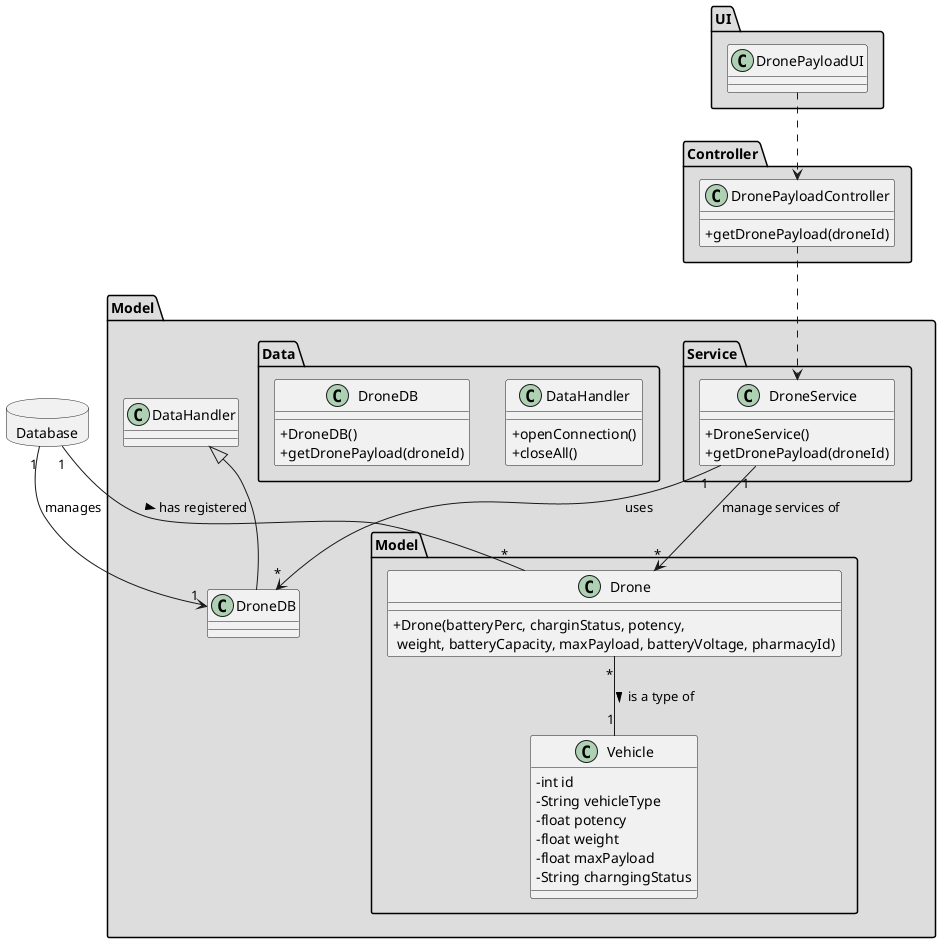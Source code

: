 @startuml
skinparam classAttributeIconSize 0

database Database {
}

package "UI" #DDDDDD {
class DronePayloadUI{
}
}

package "Controller" #DDDDDD {
class DronePayloadController{
+getDronePayload(droneId)
}
}


package "Model" #DDDDDD {
 package "Service" #DDDDDD {

  class DroneService{
      +DroneService()
      +getDronePayload(droneId)
   }
}

package "Model" #DDDDDD {

class Drone{
  +Drone(batteryPerc, charginStatus, potency,\n weight, batteryCapacity, maxPayload, batteryVoltage, pharmacyId)
}

class Vehicle{
  -int id
  -String vehicleType
  -float potency
  -float weight
  -float maxPayload
  -String charngingStatus
}

}


package "Data" #DDDDDD {
class DataHandler{
    +openConnection()
    +closeAll()
}
class DroneDB{
     +DroneDB()
     +getDronePayload(droneId)
 }
}

class DroneDB extends DataHandler

DronePayloadUI ..> DronePayloadController
DronePayloadController ..> DroneService
Database "1" --> "1" DroneDB : manages
DroneService "1" --> "*" DroneDB : uses
DroneService "1" --> "*" Drone : manage services of

Database "1" -- "*" Drone : has registered >

Drone "*" -- "1" Vehicle : is a type of >

@enduml